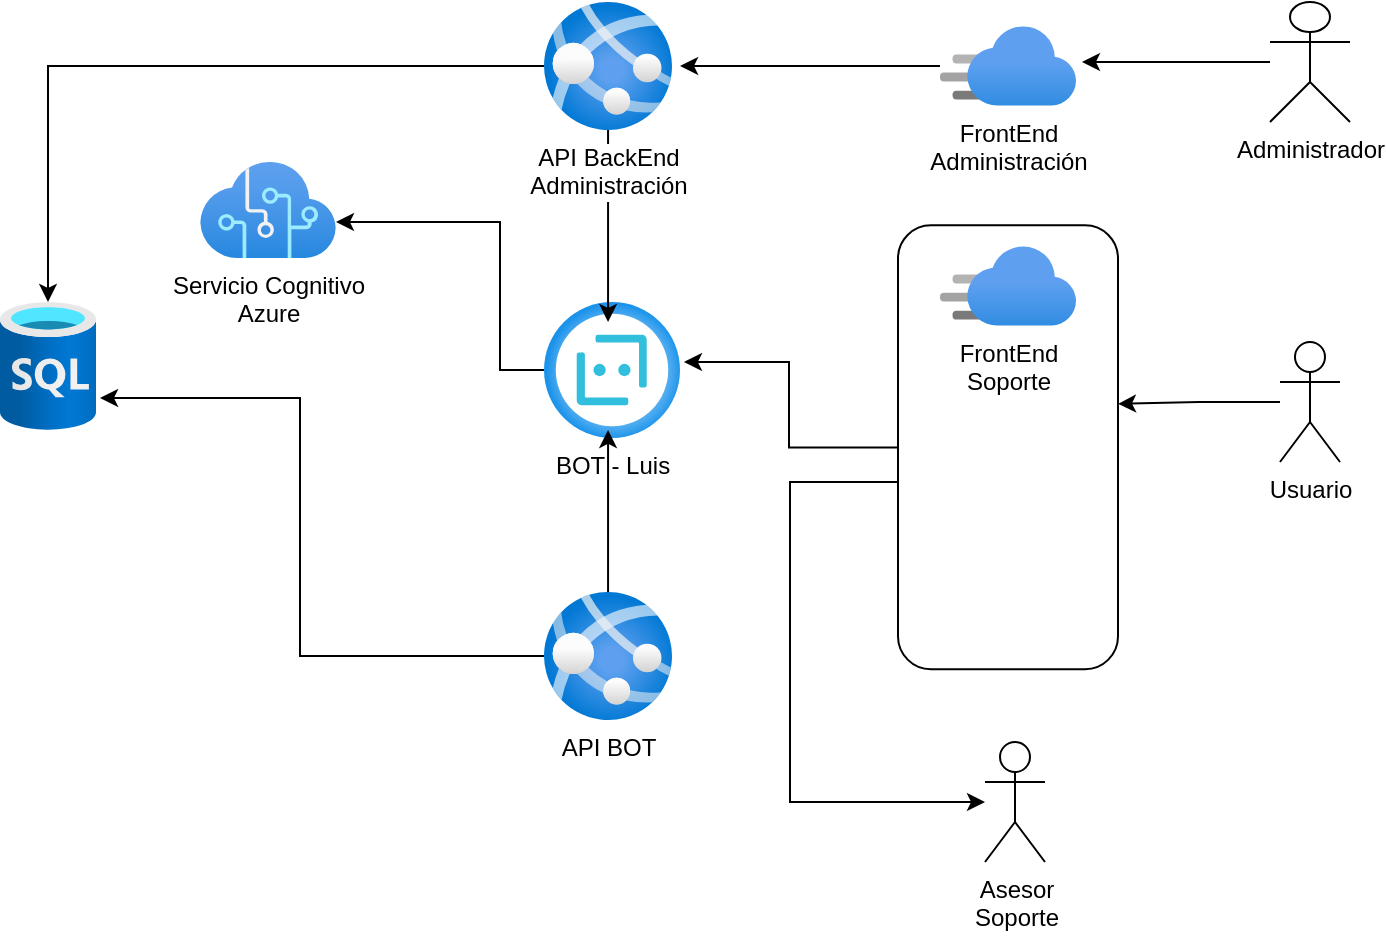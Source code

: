 <mxfile version="14.6.11" type="github" pages="2">
  <diagram id="yzrDxugUBzy7MwYX6YMi" name="General">
    <mxGraphModel dx="981" dy="548" grid="1" gridSize="10" guides="1" tooltips="1" connect="1" arrows="1" fold="1" page="1" pageScale="1" pageWidth="827" pageHeight="1169" math="0" shadow="0">
      <root>
        <mxCell id="0" />
        <mxCell id="1" parent="0" />
        <mxCell id="NbvLRPV5zqQ-gS-G9C2f-18" style="edgeStyle=orthogonalEdgeStyle;rounded=0;orthogonalLoop=1;jettySize=auto;html=1;entryX=1.029;entryY=0.441;entryDx=0;entryDy=0;entryPerimeter=0;" edge="1" parent="1" source="NbvLRPV5zqQ-gS-G9C2f-16" target="sCG8SnL8BWODsKmGUk7c-1">
          <mxGeometry relative="1" as="geometry" />
        </mxCell>
        <mxCell id="NbvLRPV5zqQ-gS-G9C2f-22" style="edgeStyle=orthogonalEdgeStyle;rounded=0;orthogonalLoop=1;jettySize=auto;html=1;" edge="1" parent="1" source="NbvLRPV5zqQ-gS-G9C2f-16" target="NbvLRPV5zqQ-gS-G9C2f-20">
          <mxGeometry relative="1" as="geometry">
            <Array as="points">
              <mxPoint x="505" y="520" />
            </Array>
          </mxGeometry>
        </mxCell>
        <mxCell id="NbvLRPV5zqQ-gS-G9C2f-16" value="" style="rounded=1;whiteSpace=wrap;html=1;" vertex="1" parent="1">
          <mxGeometry x="559" y="391.66" width="110" height="222" as="geometry" />
        </mxCell>
        <mxCell id="NbvLRPV5zqQ-gS-G9C2f-6" style="edgeStyle=orthogonalEdgeStyle;rounded=0;orthogonalLoop=1;jettySize=auto;html=1;" edge="1" parent="1" source="sCG8SnL8BWODsKmGUk7c-1" target="NbvLRPV5zqQ-gS-G9C2f-4">
          <mxGeometry relative="1" as="geometry">
            <Array as="points">
              <mxPoint x="360" y="464" />
              <mxPoint x="360" y="390" />
            </Array>
          </mxGeometry>
        </mxCell>
        <mxCell id="sCG8SnL8BWODsKmGUk7c-1" value="BOT - Luis" style="aspect=fixed;html=1;points=[];align=center;image;fontSize=12;image=img/lib/azure2/ai_machine_learning/Bot_Services.svg;" vertex="1" parent="1">
          <mxGeometry x="382" y="430" width="68" height="68" as="geometry" />
        </mxCell>
        <mxCell id="NbvLRPV5zqQ-gS-G9C2f-3" style="edgeStyle=orthogonalEdgeStyle;rounded=0;orthogonalLoop=1;jettySize=auto;html=1;entryX=1.044;entryY=0.45;entryDx=0;entryDy=0;entryPerimeter=0;" edge="1" parent="1" source="sCG8SnL8BWODsKmGUk7c-2" target="NbvLRPV5zqQ-gS-G9C2f-1">
          <mxGeometry relative="1" as="geometry" />
        </mxCell>
        <mxCell id="sCG8SnL8BWODsKmGUk7c-2" value="Administrador" style="shape=umlActor;verticalLabelPosition=bottom;verticalAlign=top;html=1;" vertex="1" parent="1">
          <mxGeometry x="745" y="280" width="40" height="60" as="geometry" />
        </mxCell>
        <mxCell id="NbvLRPV5zqQ-gS-G9C2f-19" style="edgeStyle=orthogonalEdgeStyle;rounded=0;orthogonalLoop=1;jettySize=auto;html=1;entryX=1;entryY=0.402;entryDx=0;entryDy=0;entryPerimeter=0;" edge="1" parent="1" source="sCG8SnL8BWODsKmGUk7c-3" target="NbvLRPV5zqQ-gS-G9C2f-16">
          <mxGeometry relative="1" as="geometry" />
        </mxCell>
        <mxCell id="sCG8SnL8BWODsKmGUk7c-3" value="Usuario" style="shape=umlActor;verticalLabelPosition=bottom;verticalAlign=top;html=1;" vertex="1" parent="1">
          <mxGeometry x="750" y="450" width="30" height="60" as="geometry" />
        </mxCell>
        <mxCell id="sCG8SnL8BWODsKmGUk7c-14" style="edgeStyle=orthogonalEdgeStyle;rounded=0;orthogonalLoop=1;jettySize=auto;html=1;" edge="1" parent="1" source="sCG8SnL8BWODsKmGUk7c-5" target="sCG8SnL8BWODsKmGUk7c-10">
          <mxGeometry relative="1" as="geometry" />
        </mxCell>
        <mxCell id="sCG8SnL8BWODsKmGUk7c-15" style="edgeStyle=orthogonalEdgeStyle;rounded=0;orthogonalLoop=1;jettySize=auto;html=1;entryX=0.471;entryY=0.147;entryDx=0;entryDy=0;entryPerimeter=0;" edge="1" parent="1" source="sCG8SnL8BWODsKmGUk7c-5" target="sCG8SnL8BWODsKmGUk7c-1">
          <mxGeometry relative="1" as="geometry" />
        </mxCell>
        <mxCell id="sCG8SnL8BWODsKmGUk7c-5" value="API BackEnd&lt;br&gt;Administración" style="aspect=fixed;html=1;points=[];align=center;image;fontSize=12;image=img/lib/azure2/app_services/App_Services.svg;" vertex="1" parent="1">
          <mxGeometry x="382" y="280" width="64" height="64" as="geometry" />
        </mxCell>
        <mxCell id="sCG8SnL8BWODsKmGUk7c-16" style="edgeStyle=orthogonalEdgeStyle;rounded=0;orthogonalLoop=1;jettySize=auto;html=1;entryX=1.042;entryY=0.75;entryDx=0;entryDy=0;entryPerimeter=0;" edge="1" parent="1" source="sCG8SnL8BWODsKmGUk7c-8" target="sCG8SnL8BWODsKmGUk7c-10">
          <mxGeometry relative="1" as="geometry">
            <mxPoint x="270" y="500" as="targetPoint" />
            <Array as="points">
              <mxPoint x="260" y="607" />
              <mxPoint x="260" y="478" />
            </Array>
          </mxGeometry>
        </mxCell>
        <mxCell id="sCG8SnL8BWODsKmGUk7c-20" style="edgeStyle=orthogonalEdgeStyle;rounded=0;orthogonalLoop=1;jettySize=auto;html=1;entryX=0.471;entryY=0.941;entryDx=0;entryDy=0;entryPerimeter=0;" edge="1" parent="1" source="sCG8SnL8BWODsKmGUk7c-8" target="sCG8SnL8BWODsKmGUk7c-1">
          <mxGeometry relative="1" as="geometry" />
        </mxCell>
        <mxCell id="sCG8SnL8BWODsKmGUk7c-8" value="API BOT" style="aspect=fixed;html=1;points=[];align=center;image;fontSize=12;image=img/lib/azure2/app_services/App_Services.svg;" vertex="1" parent="1">
          <mxGeometry x="382" y="575" width="64" height="64" as="geometry" />
        </mxCell>
        <mxCell id="sCG8SnL8BWODsKmGUk7c-10" value="" style="aspect=fixed;html=1;points=[];align=center;image;fontSize=12;image=img/lib/azure2/databases/SQL_Database.svg;" vertex="1" parent="1">
          <mxGeometry x="110" y="430" width="48" height="64" as="geometry" />
        </mxCell>
        <mxCell id="sCG8SnL8BWODsKmGUk7c-19" value="FrontEnd&lt;br&gt;Soporte" style="aspect=fixed;html=1;points=[];align=center;image;fontSize=12;image=img/lib/azure2/app_services/CDN_Profiles.svg;" vertex="1" parent="1">
          <mxGeometry x="580" y="402.03" width="68" height="40" as="geometry" />
        </mxCell>
        <mxCell id="NbvLRPV5zqQ-gS-G9C2f-2" style="edgeStyle=orthogonalEdgeStyle;rounded=0;orthogonalLoop=1;jettySize=auto;html=1;entryX=1.063;entryY=0.5;entryDx=0;entryDy=0;entryPerimeter=0;" edge="1" parent="1" source="NbvLRPV5zqQ-gS-G9C2f-1" target="sCG8SnL8BWODsKmGUk7c-5">
          <mxGeometry relative="1" as="geometry" />
        </mxCell>
        <mxCell id="NbvLRPV5zqQ-gS-G9C2f-1" value="FrontEnd&lt;br&gt;Administración" style="aspect=fixed;html=1;points=[];align=center;image;fontSize=12;image=img/lib/azure2/app_services/CDN_Profiles.svg;" vertex="1" parent="1">
          <mxGeometry x="580" y="292" width="68" height="40" as="geometry" />
        </mxCell>
        <mxCell id="NbvLRPV5zqQ-gS-G9C2f-4" value="Servicio Cognitivo&lt;br&gt;Azure" style="aspect=fixed;html=1;points=[];align=center;image;fontSize=12;image=img/lib/azure2/ai_machine_learning/Cognitive_Services.svg;" vertex="1" parent="1">
          <mxGeometry x="210" y="360" width="68" height="48" as="geometry" />
        </mxCell>
        <mxCell id="NbvLRPV5zqQ-gS-G9C2f-10" value="" style="shape=image;verticalLabelPosition=bottom;labelBackgroundColor=#ffffff;verticalAlign=top;aspect=fixed;imageAspect=0;image=https://www.idalsys.com/wp-content/uploads/2019/03/whatsapp-icon.png;" vertex="1" parent="1">
          <mxGeometry x="580" y="485.73" width="34" height="37.3" as="geometry" />
        </mxCell>
        <mxCell id="NbvLRPV5zqQ-gS-G9C2f-11" value="" style="shape=image;verticalLabelPosition=bottom;labelBackgroundColor=#ffffff;verticalAlign=top;aspect=fixed;imageAspect=0;image=https://upload.wikimedia.org/wikipedia/commons/thumb/1/1b/Facebook_icon.svg/1200px-Facebook_icon.svg.png;" vertex="1" parent="1">
          <mxGeometry x="620" y="487.38" width="34" height="34" as="geometry" />
        </mxCell>
        <mxCell id="NbvLRPV5zqQ-gS-G9C2f-12" value="" style="shape=image;verticalLabelPosition=bottom;labelBackgroundColor=#ffffff;verticalAlign=top;aspect=fixed;imageAspect=0;image=https://www.corpoeducacion.org.co/wp-content/uploads/2017/05/twitter-icon-circle-blue-logo-preview.png;" vertex="1" parent="1">
          <mxGeometry x="616" y="526.36" width="42" height="42" as="geometry" />
        </mxCell>
        <mxCell id="NbvLRPV5zqQ-gS-G9C2f-14" value="" style="shape=image;verticalLabelPosition=bottom;labelBackgroundColor=#ffffff;verticalAlign=top;aspect=fixed;imageAspect=0;image=https://upload.wikimedia.org/wikipedia/commons/thumb/5/58/Instagram-Icon.png/1025px-Instagram-Icon.png;" vertex="1" parent="1">
          <mxGeometry x="600" y="568.36" width="35" height="34.93" as="geometry" />
        </mxCell>
        <mxCell id="NbvLRPV5zqQ-gS-G9C2f-15" value="" style="shape=image;verticalLabelPosition=bottom;labelBackgroundColor=#ffffff;verticalAlign=top;aspect=fixed;imageAspect=0;image=https://toppng.com/uploads/preview/world-icon-web-icon-white-11563010874xluuy00vry.png;" vertex="1" parent="1">
          <mxGeometry x="586" y="533.03" width="28" height="28.66" as="geometry" />
        </mxCell>
        <mxCell id="NbvLRPV5zqQ-gS-G9C2f-20" value="Asesor&lt;br&gt;Soporte" style="shape=umlActor;verticalLabelPosition=bottom;verticalAlign=top;html=1;outlineConnect=0;" vertex="1" parent="1">
          <mxGeometry x="602.5" y="650" width="30" height="60" as="geometry" />
        </mxCell>
      </root>
    </mxGraphModel>
  </diagram>
  <diagram id="BywRLAmgm774ZIUydOw6" name="Page-2">
    <mxGraphModel dx="1422" dy="794" grid="1" gridSize="10" guides="1" tooltips="1" connect="1" arrows="1" fold="1" page="1" pageScale="1" pageWidth="827" pageHeight="1169" math="0" shadow="0">
      <root>
        <mxCell id="YySdR1f9Y1qxqx6MNamv-0" />
        <mxCell id="YySdR1f9Y1qxqx6MNamv-1" parent="YySdR1f9Y1qxqx6MNamv-0" />
      </root>
    </mxGraphModel>
  </diagram>
</mxfile>
